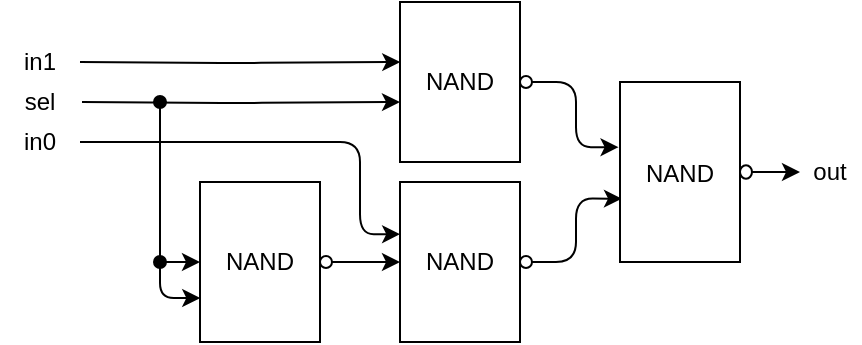 <mxfile version="13.7.7" type="device"><diagram id="6B5w9PC6AFX5UkbdGnea" name="Page-1"><mxGraphModel dx="983" dy="630" grid="1" gridSize="10" guides="1" tooltips="1" connect="1" arrows="1" fold="1" page="1" pageScale="1" pageWidth="827" pageHeight="1169" math="0" shadow="0"><root><mxCell id="0"/><mxCell id="1" parent="0"/><mxCell id="fa2bHAAD_NsNNNGDZJ0m-16" style="edgeStyle=orthogonalEdgeStyle;rounded=1;orthogonalLoop=1;jettySize=auto;html=1;entryX=-0.011;entryY=0.362;entryDx=0;entryDy=0;entryPerimeter=0;startArrow=none;startFill=0;" edge="1" parent="1" source="fa2bHAAD_NsNNNGDZJ0m-1" target="fa2bHAAD_NsNNNGDZJ0m-15"><mxGeometry relative="1" as="geometry"/></mxCell><mxCell id="fa2bHAAD_NsNNNGDZJ0m-1" value="" style="verticalLabelPosition=bottom;shadow=0;dashed=0;align=center;html=1;verticalAlign=top;shape=mxgraph.electrical.iec_logic_gates.nand;" vertex="1" parent="1"><mxGeometry x="390" y="270" width="66" height="80" as="geometry"/></mxCell><mxCell id="fa2bHAAD_NsNNNGDZJ0m-8" style="edgeStyle=orthogonalEdgeStyle;rounded=0;orthogonalLoop=1;jettySize=auto;html=1;entryX=0;entryY=0.5;entryDx=0;entryDy=0;entryPerimeter=0;" edge="1" parent="1" source="fa2bHAAD_NsNNNGDZJ0m-2" target="fa2bHAAD_NsNNNGDZJ0m-3"><mxGeometry relative="1" as="geometry"/></mxCell><mxCell id="fa2bHAAD_NsNNNGDZJ0m-9" style="edgeStyle=orthogonalEdgeStyle;rounded=0;orthogonalLoop=1;jettySize=auto;html=1;startArrow=oval;startFill=1;entryX=0;entryY=0.5;entryDx=0;entryDy=0;entryPerimeter=0;" edge="1" parent="1" target="fa2bHAAD_NsNNNGDZJ0m-2"><mxGeometry relative="1" as="geometry"><mxPoint x="270" y="320" as="sourcePoint"/><Array as="points"><mxPoint x="270" y="320"/><mxPoint x="270" y="400"/></Array></mxGeometry></mxCell><mxCell id="fa2bHAAD_NsNNNGDZJ0m-2" value="" style="verticalLabelPosition=bottom;shadow=0;dashed=0;align=center;html=1;verticalAlign=top;shape=mxgraph.electrical.iec_logic_gates.nand;" vertex="1" parent="1"><mxGeometry x="290" y="360" width="66" height="80" as="geometry"/></mxCell><mxCell id="fa2bHAAD_NsNNNGDZJ0m-17" style="edgeStyle=orthogonalEdgeStyle;rounded=1;orthogonalLoop=1;jettySize=auto;html=1;entryX=0.015;entryY=0.648;entryDx=0;entryDy=0;entryPerimeter=0;startArrow=none;startFill=0;" edge="1" parent="1" source="fa2bHAAD_NsNNNGDZJ0m-3" target="fa2bHAAD_NsNNNGDZJ0m-15"><mxGeometry relative="1" as="geometry"/></mxCell><mxCell id="fa2bHAAD_NsNNNGDZJ0m-3" value="" style="verticalLabelPosition=bottom;shadow=0;dashed=0;align=center;html=1;verticalAlign=top;shape=mxgraph.electrical.iec_logic_gates.nand;" vertex="1" parent="1"><mxGeometry x="390" y="360" width="66" height="80" as="geometry"/></mxCell><mxCell id="fa2bHAAD_NsNNNGDZJ0m-4" value="" style="endArrow=classic;html=1;edgeStyle=orthogonalEdgeStyle;entryX=0.002;entryY=0.375;entryDx=0;entryDy=0;entryPerimeter=0;" edge="1" parent="1" target="fa2bHAAD_NsNNNGDZJ0m-1"><mxGeometry width="50" height="50" relative="1" as="geometry"><mxPoint x="230" y="300" as="sourcePoint"/><mxPoint x="410" y="300" as="targetPoint"/><Array as="points"/></mxGeometry></mxCell><mxCell id="fa2bHAAD_NsNNNGDZJ0m-5" value="" style="endArrow=classic;html=1;edgeStyle=orthogonalEdgeStyle;entryX=0.001;entryY=0.326;entryDx=0;entryDy=0;entryPerimeter=0;" edge="1" parent="1" target="fa2bHAAD_NsNNNGDZJ0m-3"><mxGeometry width="50" height="50" relative="1" as="geometry"><mxPoint x="230" y="340" as="sourcePoint"/><mxPoint x="380" y="386" as="targetPoint"/><Array as="points"><mxPoint x="370" y="340"/><mxPoint x="370" y="386"/></Array></mxGeometry></mxCell><mxCell id="fa2bHAAD_NsNNNGDZJ0m-6" value="" style="endArrow=classic;html=1;edgeStyle=orthogonalEdgeStyle;entryX=0;entryY=0.625;entryDx=0;entryDy=0;entryPerimeter=0;" edge="1" parent="1" target="fa2bHAAD_NsNNNGDZJ0m-1"><mxGeometry width="50" height="50" relative="1" as="geometry"><mxPoint x="231" y="320" as="sourcePoint"/><mxPoint x="370" y="320" as="targetPoint"/><Array as="points"/></mxGeometry></mxCell><mxCell id="fa2bHAAD_NsNNNGDZJ0m-10" style="edgeStyle=orthogonalEdgeStyle;rounded=1;orthogonalLoop=1;jettySize=auto;html=1;startArrow=oval;startFill=1;entryX=0.002;entryY=0.725;entryDx=0;entryDy=0;entryPerimeter=0;" edge="1" parent="1" target="fa2bHAAD_NsNNNGDZJ0m-2"><mxGeometry relative="1" as="geometry"><mxPoint x="240" y="460" as="targetPoint"/><mxPoint x="270" y="400" as="sourcePoint"/><Array as="points"><mxPoint x="270" y="418"/></Array></mxGeometry></mxCell><mxCell id="fa2bHAAD_NsNNNGDZJ0m-12" value="in1" style="text;html=1;strokeColor=none;fillColor=none;align=center;verticalAlign=middle;whiteSpace=wrap;rounded=0;" vertex="1" parent="1"><mxGeometry x="190" y="290" width="40" height="20" as="geometry"/></mxCell><mxCell id="fa2bHAAD_NsNNNGDZJ0m-13" value="sel" style="text;html=1;strokeColor=none;fillColor=none;align=center;verticalAlign=middle;whiteSpace=wrap;rounded=0;" vertex="1" parent="1"><mxGeometry x="190" y="310" width="40" height="20" as="geometry"/></mxCell><mxCell id="fa2bHAAD_NsNNNGDZJ0m-14" value="in0" style="text;html=1;strokeColor=none;fillColor=none;align=center;verticalAlign=middle;whiteSpace=wrap;rounded=0;" vertex="1" parent="1"><mxGeometry x="190" y="330" width="40" height="20" as="geometry"/></mxCell><mxCell id="fa2bHAAD_NsNNNGDZJ0m-15" value="" style="verticalLabelPosition=bottom;shadow=0;dashed=0;align=center;html=1;verticalAlign=top;shape=mxgraph.electrical.iec_logic_gates.nand;" vertex="1" parent="1"><mxGeometry x="500" y="310" width="66" height="90" as="geometry"/></mxCell><mxCell id="fa2bHAAD_NsNNNGDZJ0m-20" value="" style="edgeStyle=orthogonalEdgeStyle;rounded=1;orthogonalLoop=1;jettySize=auto;html=1;startArrow=none;startFill=0;" edge="1" parent="1" source="fa2bHAAD_NsNNNGDZJ0m-15" target="fa2bHAAD_NsNNNGDZJ0m-19"><mxGeometry relative="1" as="geometry"/></mxCell><mxCell id="fa2bHAAD_NsNNNGDZJ0m-19" value="out" style="text;html=1;strokeColor=none;fillColor=none;align=center;verticalAlign=middle;whiteSpace=wrap;rounded=0;" vertex="1" parent="1"><mxGeometry x="590" y="345" width="30" height="20" as="geometry"/></mxCell></root></mxGraphModel></diagram></mxfile>